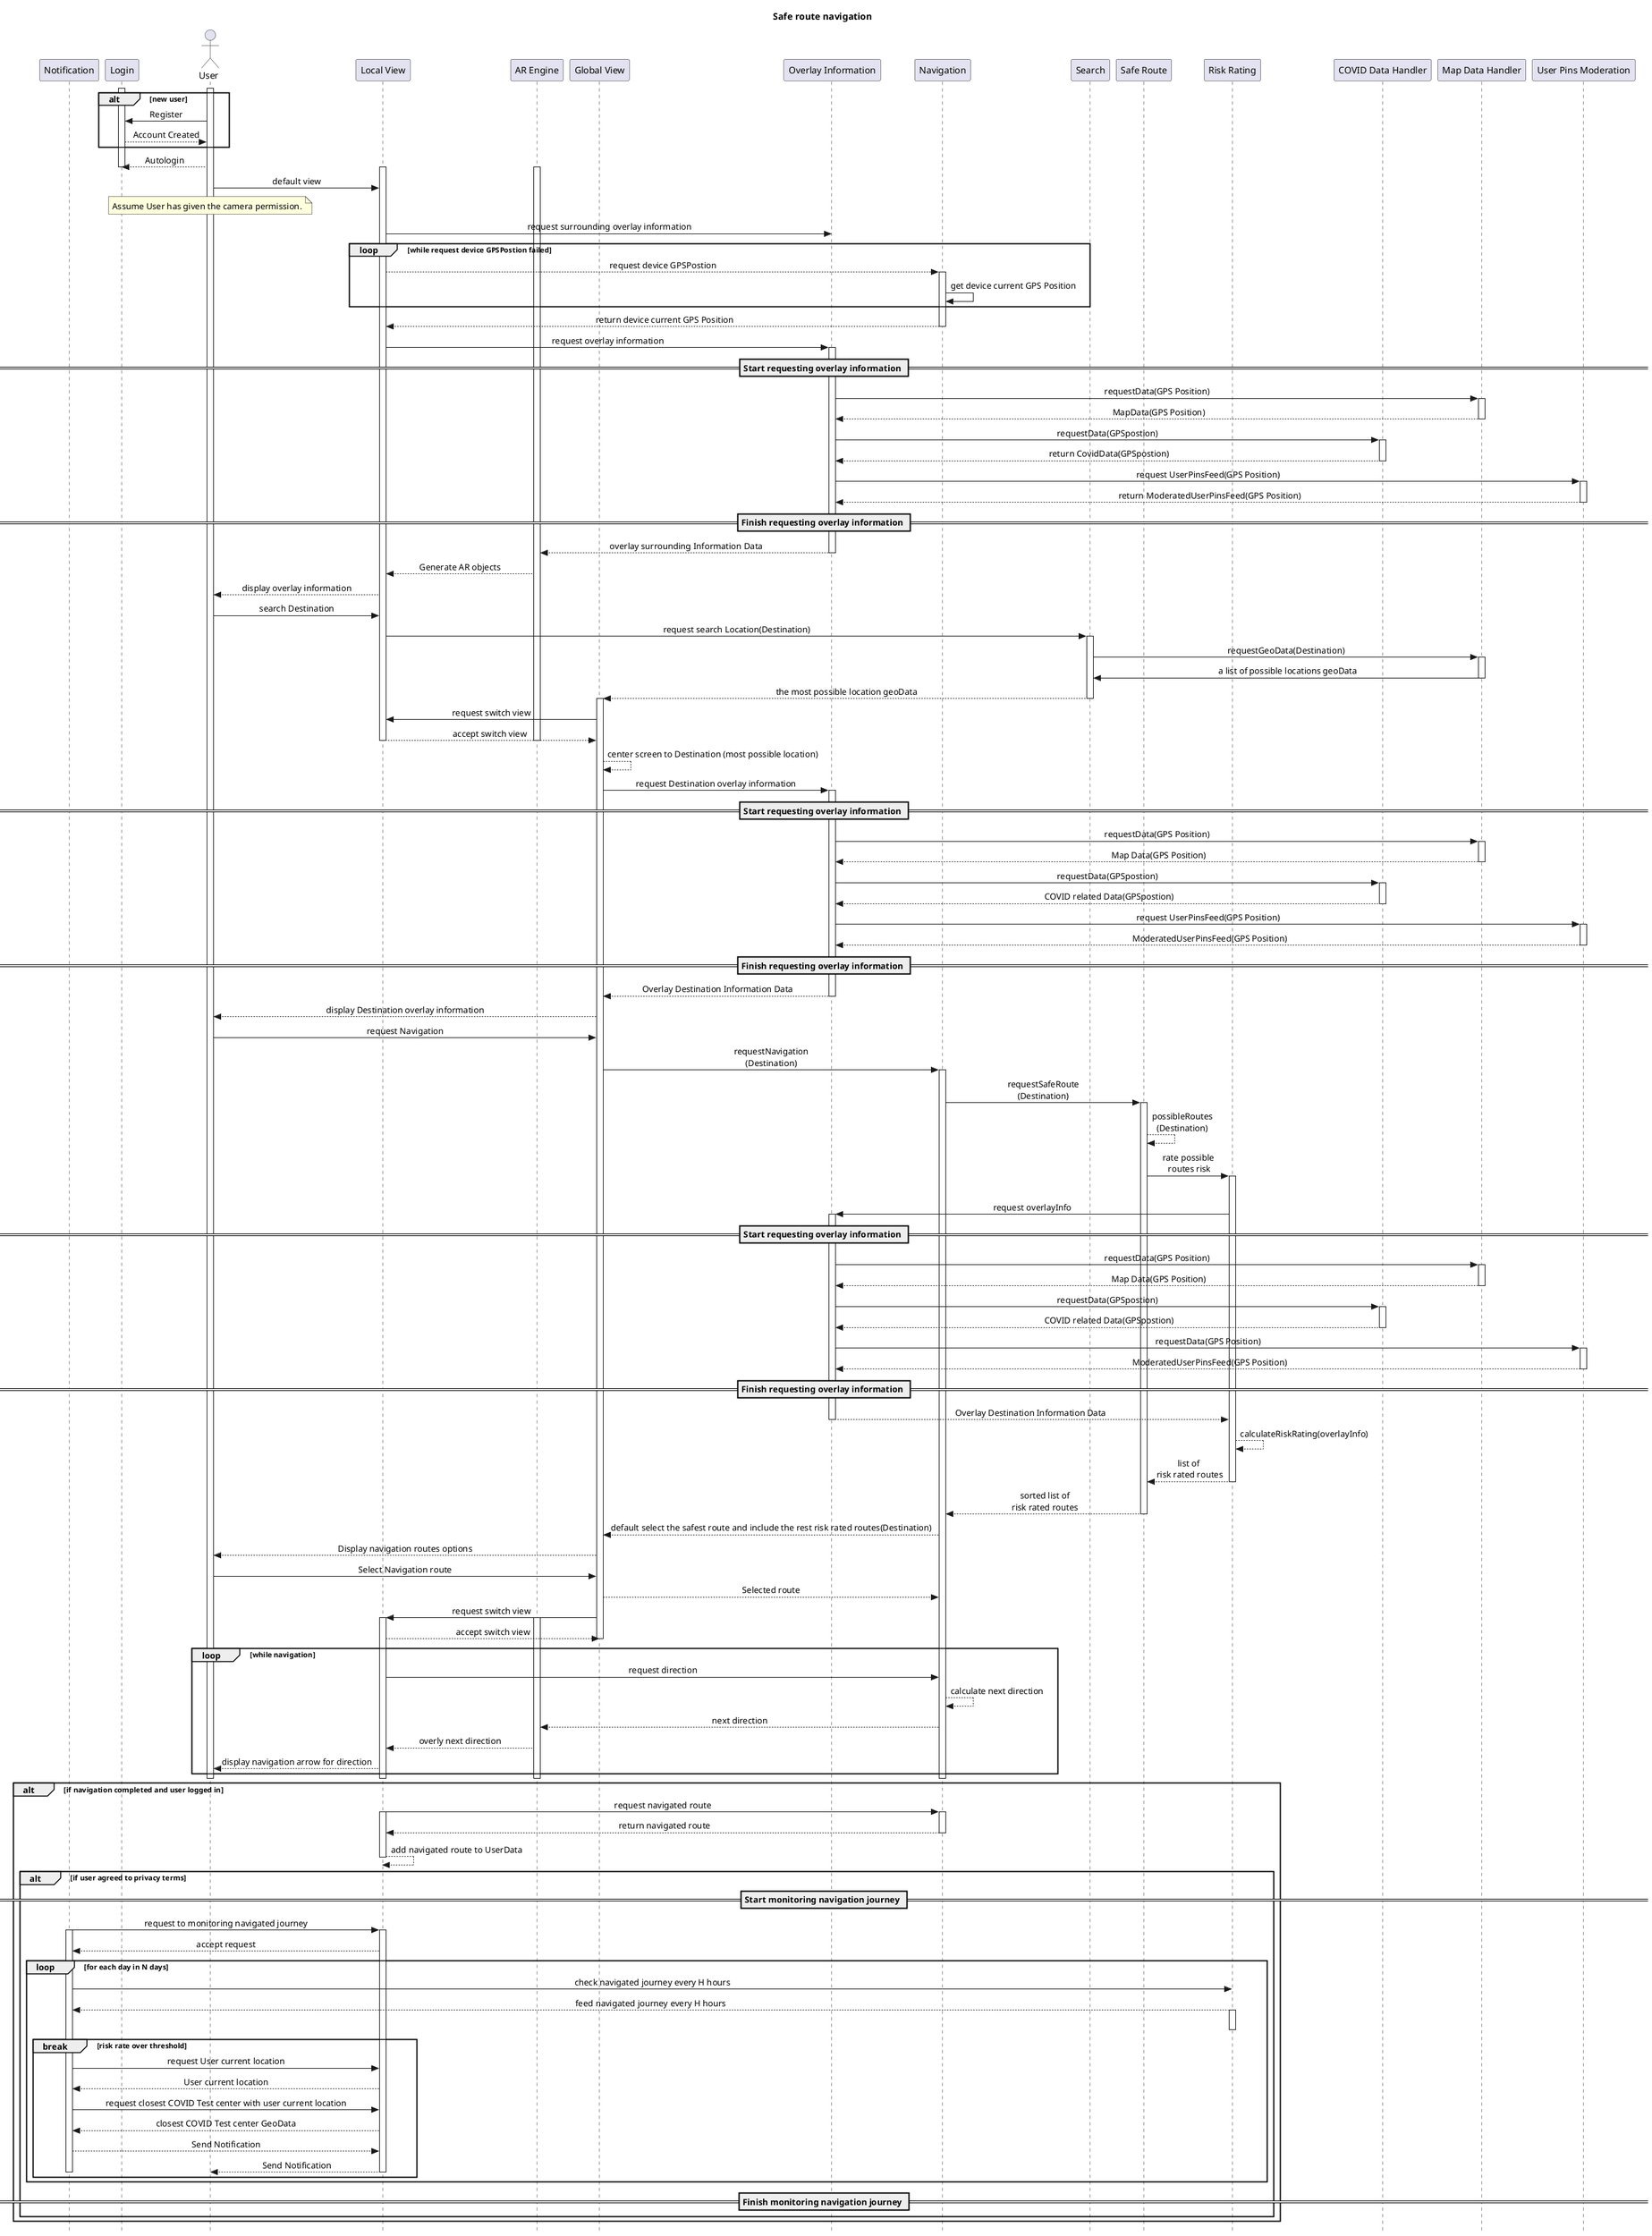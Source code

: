 @startuml BUS-B7-sqDia1

skinparam Style strictuml
skinparam SequenceMessageAlignment center

title
    Safe route navigation 
end title
hide unlinked

participant "Notification"
participant "Login"
actor "User"
participant "Local View"
participant "AR Engine"
participant "Global View"
participant "Overlay Information"
participant "Navigation"
participant "Search"
participant "Safe Route"
participant "Risk Rating"
participant "COVID Data Handler"
participant "Map Data Handler"
participant "User Pins Moderation"


activate User
activate Login
alt new user
    User -> Login: Register
    Login --> User: Account Created
end 

User --> Login: Autologin

deactivate Login
activate "Local View"
activate "AR Engine"
User -> "Local View": default view
note over User: Assume User has given the camera permission.
"Local View" -> "Overlay Information": request surrounding overlay information
loop while request device GPSPostion failed
    "Local View" --> "Navigation": request device GPSPostion
    activate "Navigation"
    "Navigation" -> "Navigation": get device current GPS Position 
end
"Navigation" --> "Local View": return device current GPS Position
deactivate "Navigation"


"Local View" -> "Overlay Information": request overlay information
activate "Overlay Information"

== Start requesting overlay information ==
"Overlay Information" -> "Map Data Handler": requestData(GPS Position)
activate "Map Data Handler"
"Map Data Handler" --> "Overlay Information": MapData(GPS Position)
deactivate "Map Data Handler"

"Overlay Information" -> "COVID Data Handler": requestData(GPSpostion)
activate "COVID Data Handler"
"COVID Data Handler" --> "Overlay Information": return CovidData(GPSpostion)
deactivate "COVID Data Handler"

"Overlay Information" -> "User Pins Moderation": request UserPinsFeed(GPS Position)
activate "User Pins Moderation"
"User Pins Moderation" --> "Overlay Information": return ModeratedUserPinsFeed(GPS Position)
deactivate "User Pins Moderation"
== Finish requesting overlay information ==

"Overlay Information" --> "AR Engine": overlay surrounding Information Data
deactivate "Overlay Information"
"AR Engine" --> "Local View": Generate AR objects
"Local View" --> "User": display overlay information

User -> "Local View": search Destination
"Local View" -> "Search": request search Location(Destination)

activate "Search"
"Search" -> "Map Data Handler": requestGeoData(Destination)
activate "Map Data Handler"
"Map Data Handler" -> "Search": a list of possible locations geoData
deactivate "Map Data Handler"
"Search" --> "Global View": the most possible location geoData
deactivate "Search"
activate "Global View"
"Global View" -> "Local View": request switch view
"Local View" --> "Global View": accept switch view
deactivate "Local View"
deactivate "AR Engine"
"Global View" --> "Global View": center screen to Destination (most possible location)
"Global View" -> "Overlay Information": request Destination overlay information
activate "Overlay Information"

== Start requesting overlay information ==
"Overlay Information" -> "Map Data Handler": requestData(GPS Position)
activate "Map Data Handler"
"Map Data Handler" --> "Overlay Information": Map Data(GPS Position)
deactivate "Map Data Handler"

"Overlay Information" -> "COVID Data Handler": requestData(GPSpostion)
activate "COVID Data Handler"
"COVID Data Handler" --> "Overlay Information": COVID related Data(GPSpostion)
deactivate "COVID Data Handler"

"Overlay Information" -> "User Pins Moderation": request UserPinsFeed(GPS Position)
activate "User Pins Moderation"
"User Pins Moderation" --> "Overlay Information": ModeratedUserPinsFeed(GPS Position)
deactivate "User Pins Moderation"
== Finish requesting overlay information ==

"Overlay Information" --> "Global View": Overlay Destination Information Data
deactivate "Overlay Information"

"Global View" --> "User": display Destination overlay information

"User" -> "Global View": request Navigation
"Global View" -> "Navigation": requestNavigation\n(Destination)
activate "Navigation"
"Navigation" -> "Safe Route": requestSafeRoute\n(Destination)
activate "Safe Route"
"Safe Route" --> "Safe Route": possibleRoutes\n(Destination)
"Safe Route" -> "Risk Rating": rate possible\n routes risk
activate "Risk Rating"
loop for each in possibleRoutes
    "Risk Rating" -> "Overlay Information": request overlayInfo
    activate "Overlay Information"

    == Start requesting overlay information ==
    "Overlay Information" -> "Map Data Handler": requestData(GPS Position)
    activate "Map Data Handler"
    "Map Data Handler" --> "Overlay Information": Map Data(GPS Position)
    deactivate "Map Data Handler"

    "Overlay Information" -> "COVID Data Handler": requestData(GPSpostion)
    activate "COVID Data Handler"
    "COVID Data Handler" --> "Overlay Information": COVID related Data(GPSpostion)
    deactivate "COVID Data Handler"

    "Overlay Information" -> "User Pins Moderation": requestData(GPS Position)
    activate "User Pins Moderation"
    "User Pins Moderation" --> "Overlay Information": ModeratedUserPinsFeed(GPS Position)
    deactivate "User Pins Moderation"
    == Finish requesting overlay information ==

    "Overlay Information" --> "Risk Rating": Overlay Destination Information Data
    deactivate "Overlay Information"
    "Risk Rating" -->  "Risk Rating": calculateRiskRating(overlayInfo)
"Risk Rating" --> "Safe Route": list of \nrisk rated routes
deactivate "Risk Rating"
"Safe Route" --> "Navigation": sorted list of\nrisk rated routes
deactivate "Safe Route"
"Navigation" --> "Global View": default select the safest route and include the rest risk rated routes(Destination)
"Global View" --> "User": Display navigation routes options
"User" -> "Global View": Select Navigation route
"Global View" --> "Navigation": Selected route

"Global View"->"Local View": request switch view
activate "Local View"
activate "AR Engine"
"Local View" --> "Global View": accept switch view
deactivate "Global View"
loop while navigation
    "Local View" -> "Navigation": request direction
    "Navigation" --> "Navigation": calculate next direction
    "Navigation" --> "AR Engine": next direction
    "AR Engine" --> "Local View": overly next direction
    "Local View" --> "User": display navigation arrow for direction
end
deactivate "Navigation"
deactivate "AR Engine"
deactivate "User"

deactivate "Local View"

alt if navigation completed and user logged in
    "Local View" -> "Navigation": request navigated route  
    activate "Local View"
    activate "Navigation"
    "Navigation" --> "Local View": return navigated route
    deactivate "Navigation"
    "Local View" --> "Local View": add navigated route to UserData
    deactivate "Local View"
    alt if user agreed to privacy terms
        == Start monitoring navigation journey ==
        "Notification" -> "Local View": request to monitoring navigated journey
        activate "Notification"
        activate "Local View"
        "Local View" --> "Notification": accept request
        loop for each day in N days
            "Notification" -> "Risk Rating": check navigated journey every H hours
            "Risk Rating" --> "Notification": feed navigated journey every H hours
            activate "Risk Rating"
            break risk rate over threshold
                deactivate "Risk Rating"
                "Notification" -> "Local View": request User current location
                "Local View" --> "Notification": User current location
                "Notification" -> "Local View": request closest COVID Test center with user current location
                "Local View" --> "Notification": closest COVID Test center GeoData
                "Notification" --> "Local View": Send Notification
                "Local View" --> "User": Send Notification
                deactivate "Local View"
                deactivate "Notification"
            end
        end
        == Finish monitoring navigation journey ==
    end
end

' destroy "Notification"
' destroy "Login"
' destroy "User"
' destroy "Local View"
' destroy "AR Engine"
' destroy "Global View"
' destroy "Overlay Information"
' destroy "Navigation"
' destroy "Search"
' destroy "Safe Route"
' destroy "COVID Data Handler"
' destroy "Map Data Handler"
' destroy "User Pins Moderation"

@enduml
